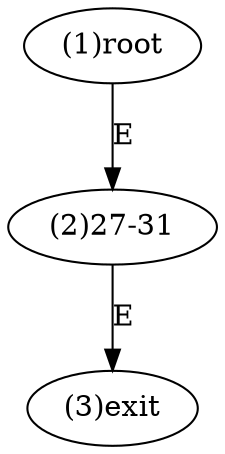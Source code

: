 digraph "" { 
1[ label="(1)root"];
2[ label="(2)27-31"];
3[ label="(3)exit"];
1->2[ label="E"];
2->3[ label="E"];
}